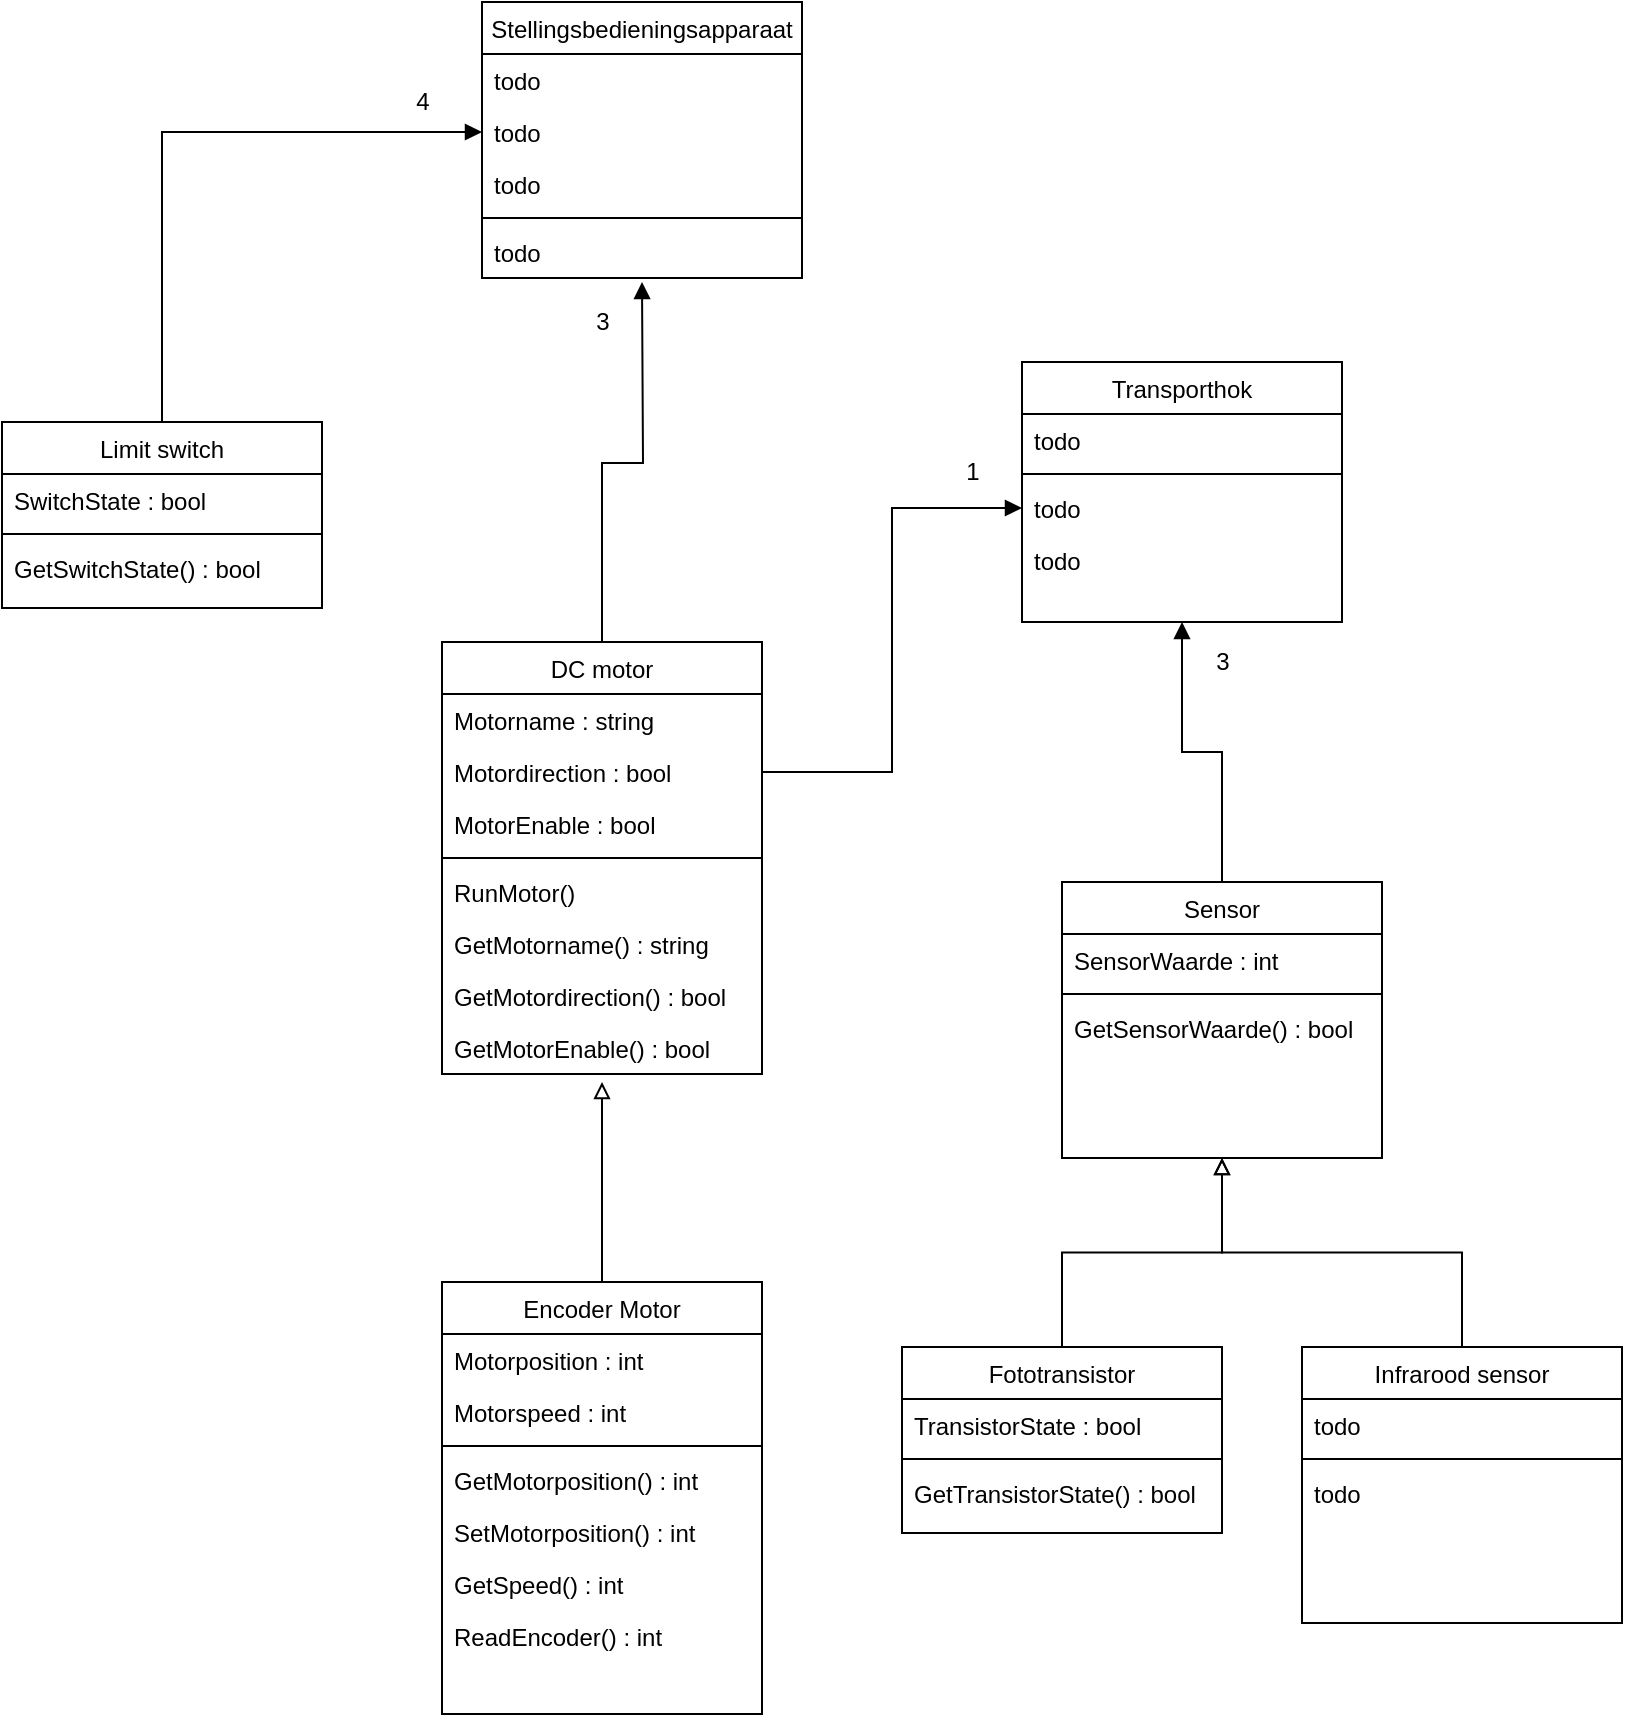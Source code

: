 <mxfile version="20.8.10" type="device"><diagram id="C5RBs43oDa-KdzZeNtuy" name="Page-1"><mxGraphModel dx="2140" dy="786" grid="1" gridSize="10" guides="1" tooltips="1" connect="1" arrows="1" fold="1" page="1" pageScale="1" pageWidth="827" pageHeight="1169" math="0" shadow="0"><root><mxCell id="WIyWlLk6GJQsqaUBKTNV-0"/><mxCell id="WIyWlLk6GJQsqaUBKTNV-1" parent="WIyWlLk6GJQsqaUBKTNV-0"/><mxCell id="zkfFHV4jXpPFQw0GAbJ--0" value="Stellingsbedieningsapparaat" style="swimlane;fontStyle=0;align=center;verticalAlign=top;childLayout=stackLayout;horizontal=1;startSize=26;horizontalStack=0;resizeParent=1;resizeLast=0;collapsible=1;marginBottom=0;rounded=0;shadow=0;strokeWidth=1;" parent="WIyWlLk6GJQsqaUBKTNV-1" vertex="1"><mxGeometry x="220" y="110" width="160" height="138" as="geometry"><mxRectangle x="230" y="140" width="160" height="26" as="alternateBounds"/></mxGeometry></mxCell><mxCell id="zkfFHV4jXpPFQw0GAbJ--1" value="todo" style="text;align=left;verticalAlign=top;spacingLeft=4;spacingRight=4;overflow=hidden;rotatable=0;points=[[0,0.5],[1,0.5]];portConstraint=eastwest;" parent="zkfFHV4jXpPFQw0GAbJ--0" vertex="1"><mxGeometry y="26" width="160" height="26" as="geometry"/></mxCell><mxCell id="zkfFHV4jXpPFQw0GAbJ--2" value="todo" style="text;align=left;verticalAlign=top;spacingLeft=4;spacingRight=4;overflow=hidden;rotatable=0;points=[[0,0.5],[1,0.5]];portConstraint=eastwest;rounded=0;shadow=0;html=0;" parent="zkfFHV4jXpPFQw0GAbJ--0" vertex="1"><mxGeometry y="52" width="160" height="26" as="geometry"/></mxCell><mxCell id="zkfFHV4jXpPFQw0GAbJ--3" value="todo" style="text;align=left;verticalAlign=top;spacingLeft=4;spacingRight=4;overflow=hidden;rotatable=0;points=[[0,0.5],[1,0.5]];portConstraint=eastwest;rounded=0;shadow=0;html=0;" parent="zkfFHV4jXpPFQw0GAbJ--0" vertex="1"><mxGeometry y="78" width="160" height="26" as="geometry"/></mxCell><mxCell id="zkfFHV4jXpPFQw0GAbJ--4" value="" style="line;html=1;strokeWidth=1;align=left;verticalAlign=middle;spacingTop=-1;spacingLeft=3;spacingRight=3;rotatable=0;labelPosition=right;points=[];portConstraint=eastwest;" parent="zkfFHV4jXpPFQw0GAbJ--0" vertex="1"><mxGeometry y="104" width="160" height="8" as="geometry"/></mxCell><mxCell id="zkfFHV4jXpPFQw0GAbJ--5" value="todo" style="text;align=left;verticalAlign=top;spacingLeft=4;spacingRight=4;overflow=hidden;rotatable=0;points=[[0,0.5],[1,0.5]];portConstraint=eastwest;" parent="zkfFHV4jXpPFQw0GAbJ--0" vertex="1"><mxGeometry y="112" width="160" height="26" as="geometry"/></mxCell><mxCell id="7FUaMS10MXMsyxAI8CYH-50" style="edgeStyle=orthogonalEdgeStyle;rounded=0;orthogonalLoop=1;jettySize=auto;html=1;exitX=0.5;exitY=0;exitDx=0;exitDy=0;endArrow=block;endFill=1;" edge="1" parent="WIyWlLk6GJQsqaUBKTNV-1" source="7FUaMS10MXMsyxAI8CYH-20"><mxGeometry relative="1" as="geometry"><mxPoint x="300" y="250" as="targetPoint"/></mxGeometry></mxCell><mxCell id="7FUaMS10MXMsyxAI8CYH-20" value="DC motor" style="swimlane;fontStyle=0;align=center;verticalAlign=top;childLayout=stackLayout;horizontal=1;startSize=26;horizontalStack=0;resizeParent=1;resizeLast=0;collapsible=1;marginBottom=0;rounded=0;shadow=0;strokeWidth=1;" vertex="1" parent="WIyWlLk6GJQsqaUBKTNV-1"><mxGeometry x="200" y="430" width="160" height="216" as="geometry"><mxRectangle x="130" y="380" width="160" height="26" as="alternateBounds"/></mxGeometry></mxCell><mxCell id="7FUaMS10MXMsyxAI8CYH-21" value="Motorname : string" style="text;align=left;verticalAlign=top;spacingLeft=4;spacingRight=4;overflow=hidden;rotatable=0;points=[[0,0.5],[1,0.5]];portConstraint=eastwest;" vertex="1" parent="7FUaMS10MXMsyxAI8CYH-20"><mxGeometry y="26" width="160" height="26" as="geometry"/></mxCell><mxCell id="7FUaMS10MXMsyxAI8CYH-31" value="Motordirection : bool" style="text;align=left;verticalAlign=top;spacingLeft=4;spacingRight=4;overflow=hidden;rotatable=0;points=[[0,0.5],[1,0.5]];portConstraint=eastwest;rounded=0;shadow=0;html=0;" vertex="1" parent="7FUaMS10MXMsyxAI8CYH-20"><mxGeometry y="52" width="160" height="26" as="geometry"/></mxCell><mxCell id="7FUaMS10MXMsyxAI8CYH-41" value="MotorEnable : bool" style="text;align=left;verticalAlign=top;spacingLeft=4;spacingRight=4;overflow=hidden;rotatable=0;points=[[0,0.5],[1,0.5]];portConstraint=eastwest;rounded=0;shadow=0;html=0;" vertex="1" parent="7FUaMS10MXMsyxAI8CYH-20"><mxGeometry y="78" width="160" height="26" as="geometry"/></mxCell><mxCell id="7FUaMS10MXMsyxAI8CYH-23" value="" style="line;html=1;strokeWidth=1;align=left;verticalAlign=middle;spacingTop=-1;spacingLeft=3;spacingRight=3;rotatable=0;labelPosition=right;points=[];portConstraint=eastwest;" vertex="1" parent="7FUaMS10MXMsyxAI8CYH-20"><mxGeometry y="104" width="160" height="8" as="geometry"/></mxCell><mxCell id="7FUaMS10MXMsyxAI8CYH-25" value="RunMotor()" style="text;align=left;verticalAlign=top;spacingLeft=4;spacingRight=4;overflow=hidden;rotatable=0;points=[[0,0.5],[1,0.5]];portConstraint=eastwest;" vertex="1" parent="7FUaMS10MXMsyxAI8CYH-20"><mxGeometry y="112" width="160" height="26" as="geometry"/></mxCell><mxCell id="7FUaMS10MXMsyxAI8CYH-27" value="GetMotorname() : string" style="text;align=left;verticalAlign=top;spacingLeft=4;spacingRight=4;overflow=hidden;rotatable=0;points=[[0,0.5],[1,0.5]];portConstraint=eastwest;" vertex="1" parent="7FUaMS10MXMsyxAI8CYH-20"><mxGeometry y="138" width="160" height="26" as="geometry"/></mxCell><mxCell id="7FUaMS10MXMsyxAI8CYH-42" value="GetMotordirection() : bool" style="text;align=left;verticalAlign=top;spacingLeft=4;spacingRight=4;overflow=hidden;rotatable=0;points=[[0,0.5],[1,0.5]];portConstraint=eastwest;" vertex="1" parent="7FUaMS10MXMsyxAI8CYH-20"><mxGeometry y="164" width="160" height="26" as="geometry"/></mxCell><mxCell id="7FUaMS10MXMsyxAI8CYH-34" value="GetMotorEnable() : bool" style="text;align=left;verticalAlign=top;spacingLeft=4;spacingRight=4;overflow=hidden;rotatable=0;points=[[0,0.5],[1,0.5]];portConstraint=eastwest;" vertex="1" parent="7FUaMS10MXMsyxAI8CYH-20"><mxGeometry y="190" width="160" height="26" as="geometry"/></mxCell><mxCell id="7FUaMS10MXMsyxAI8CYH-29" value="Encoder Motor" style="swimlane;fontStyle=0;align=center;verticalAlign=top;childLayout=stackLayout;horizontal=1;startSize=26;horizontalStack=0;resizeParent=1;resizeLast=0;collapsible=1;marginBottom=0;rounded=0;shadow=0;strokeWidth=1;" vertex="1" parent="WIyWlLk6GJQsqaUBKTNV-1"><mxGeometry x="200" y="750" width="160" height="216" as="geometry"><mxRectangle x="130" y="380" width="160" height="26" as="alternateBounds"/></mxGeometry></mxCell><mxCell id="7FUaMS10MXMsyxAI8CYH-30" value="Motorposition : int" style="text;align=left;verticalAlign=top;spacingLeft=4;spacingRight=4;overflow=hidden;rotatable=0;points=[[0,0.5],[1,0.5]];portConstraint=eastwest;" vertex="1" parent="7FUaMS10MXMsyxAI8CYH-29"><mxGeometry y="26" width="160" height="26" as="geometry"/></mxCell><mxCell id="7FUaMS10MXMsyxAI8CYH-40" value="Motorspeed : int" style="text;align=left;verticalAlign=top;spacingLeft=4;spacingRight=4;overflow=hidden;rotatable=0;points=[[0,0.5],[1,0.5]];portConstraint=eastwest;rounded=0;shadow=0;html=0;" vertex="1" parent="7FUaMS10MXMsyxAI8CYH-29"><mxGeometry y="52" width="160" height="26" as="geometry"/></mxCell><mxCell id="7FUaMS10MXMsyxAI8CYH-32" value="" style="line;html=1;strokeWidth=1;align=left;verticalAlign=middle;spacingTop=-1;spacingLeft=3;spacingRight=3;rotatable=0;labelPosition=right;points=[];portConstraint=eastwest;" vertex="1" parent="7FUaMS10MXMsyxAI8CYH-29"><mxGeometry y="78" width="160" height="8" as="geometry"/></mxCell><mxCell id="7FUaMS10MXMsyxAI8CYH-38" value="GetMotorposition() : int" style="text;align=left;verticalAlign=top;spacingLeft=4;spacingRight=4;overflow=hidden;rotatable=0;points=[[0,0.5],[1,0.5]];portConstraint=eastwest;" vertex="1" parent="7FUaMS10MXMsyxAI8CYH-29"><mxGeometry y="86" width="160" height="26" as="geometry"/></mxCell><mxCell id="7FUaMS10MXMsyxAI8CYH-33" value="SetMotorposition() : int" style="text;align=left;verticalAlign=top;spacingLeft=4;spacingRight=4;overflow=hidden;rotatable=0;points=[[0,0.5],[1,0.5]];portConstraint=eastwest;" vertex="1" parent="7FUaMS10MXMsyxAI8CYH-29"><mxGeometry y="112" width="160" height="26" as="geometry"/></mxCell><mxCell id="7FUaMS10MXMsyxAI8CYH-28" value="GetSpeed() : int" style="text;align=left;verticalAlign=top;spacingLeft=4;spacingRight=4;overflow=hidden;rotatable=0;points=[[0,0.5],[1,0.5]];portConstraint=eastwest;" vertex="1" parent="7FUaMS10MXMsyxAI8CYH-29"><mxGeometry y="138" width="160" height="26" as="geometry"/></mxCell><mxCell id="7FUaMS10MXMsyxAI8CYH-37" value="ReadEncoder() : int" style="text;align=left;verticalAlign=top;spacingLeft=4;spacingRight=4;overflow=hidden;rotatable=0;points=[[0,0.5],[1,0.5]];portConstraint=eastwest;" vertex="1" parent="7FUaMS10MXMsyxAI8CYH-29"><mxGeometry y="164" width="160" height="26" as="geometry"/></mxCell><mxCell id="7FUaMS10MXMsyxAI8CYH-36" style="edgeStyle=orthogonalEdgeStyle;rounded=0;orthogonalLoop=1;jettySize=auto;html=1;exitX=0.5;exitY=0;exitDx=0;exitDy=0;endArrow=block;endFill=0;" edge="1" parent="WIyWlLk6GJQsqaUBKTNV-1" source="7FUaMS10MXMsyxAI8CYH-29"><mxGeometry relative="1" as="geometry"><mxPoint x="280" y="650" as="targetPoint"/></mxGeometry></mxCell><mxCell id="7FUaMS10MXMsyxAI8CYH-49" style="edgeStyle=orthogonalEdgeStyle;rounded=0;orthogonalLoop=1;jettySize=auto;html=1;exitX=0.5;exitY=0;exitDx=0;exitDy=0;entryX=0;entryY=0.5;entryDx=0;entryDy=0;endArrow=block;endFill=1;" edge="1" parent="WIyWlLk6GJQsqaUBKTNV-1" source="7FUaMS10MXMsyxAI8CYH-43" target="zkfFHV4jXpPFQw0GAbJ--2"><mxGeometry relative="1" as="geometry"/></mxCell><mxCell id="7FUaMS10MXMsyxAI8CYH-43" value="Limit switch" style="swimlane;fontStyle=0;align=center;verticalAlign=top;childLayout=stackLayout;horizontal=1;startSize=26;horizontalStack=0;resizeParent=1;resizeLast=0;collapsible=1;marginBottom=0;rounded=0;shadow=0;strokeWidth=1;" vertex="1" parent="WIyWlLk6GJQsqaUBKTNV-1"><mxGeometry x="-20" y="320" width="160" height="93" as="geometry"><mxRectangle x="130" y="380" width="160" height="26" as="alternateBounds"/></mxGeometry></mxCell><mxCell id="7FUaMS10MXMsyxAI8CYH-44" value="SwitchState : bool" style="text;align=left;verticalAlign=top;spacingLeft=4;spacingRight=4;overflow=hidden;rotatable=0;points=[[0,0.5],[1,0.5]];portConstraint=eastwest;" vertex="1" parent="7FUaMS10MXMsyxAI8CYH-43"><mxGeometry y="26" width="160" height="26" as="geometry"/></mxCell><mxCell id="7FUaMS10MXMsyxAI8CYH-46" value="" style="line;html=1;strokeWidth=1;align=left;verticalAlign=middle;spacingTop=-1;spacingLeft=3;spacingRight=3;rotatable=0;labelPosition=right;points=[];portConstraint=eastwest;" vertex="1" parent="7FUaMS10MXMsyxAI8CYH-43"><mxGeometry y="52" width="160" height="8" as="geometry"/></mxCell><mxCell id="7FUaMS10MXMsyxAI8CYH-48" value="GetSwitchState() : bool" style="text;align=left;verticalAlign=top;spacingLeft=4;spacingRight=4;overflow=hidden;rotatable=0;points=[[0,0.5],[1,0.5]];portConstraint=eastwest;" vertex="1" parent="7FUaMS10MXMsyxAI8CYH-43"><mxGeometry y="60" width="160" height="26" as="geometry"/></mxCell><mxCell id="7FUaMS10MXMsyxAI8CYH-51" value="4" style="text;html=1;align=center;verticalAlign=middle;resizable=0;points=[];autosize=1;strokeColor=none;fillColor=none;" vertex="1" parent="WIyWlLk6GJQsqaUBKTNV-1"><mxGeometry x="175" y="145" width="30" height="30" as="geometry"/></mxCell><mxCell id="7FUaMS10MXMsyxAI8CYH-52" value="3" style="text;html=1;align=center;verticalAlign=middle;resizable=0;points=[];autosize=1;strokeColor=none;fillColor=none;" vertex="1" parent="WIyWlLk6GJQsqaUBKTNV-1"><mxGeometry x="265" y="255" width="30" height="30" as="geometry"/></mxCell><mxCell id="7FUaMS10MXMsyxAI8CYH-53" value="Transporthok" style="swimlane;fontStyle=0;align=center;verticalAlign=top;childLayout=stackLayout;horizontal=1;startSize=26;horizontalStack=0;resizeParent=1;resizeLast=0;collapsible=1;marginBottom=0;rounded=0;shadow=0;strokeWidth=1;" vertex="1" parent="WIyWlLk6GJQsqaUBKTNV-1"><mxGeometry x="490" y="290" width="160" height="130" as="geometry"><mxRectangle x="550" y="140" width="160" height="26" as="alternateBounds"/></mxGeometry></mxCell><mxCell id="7FUaMS10MXMsyxAI8CYH-54" value="todo" style="text;align=left;verticalAlign=top;spacingLeft=4;spacingRight=4;overflow=hidden;rotatable=0;points=[[0,0.5],[1,0.5]];portConstraint=eastwest;" vertex="1" parent="7FUaMS10MXMsyxAI8CYH-53"><mxGeometry y="26" width="160" height="26" as="geometry"/></mxCell><mxCell id="7FUaMS10MXMsyxAI8CYH-59" value="" style="line;html=1;strokeWidth=1;align=left;verticalAlign=middle;spacingTop=-1;spacingLeft=3;spacingRight=3;rotatable=0;labelPosition=right;points=[];portConstraint=eastwest;" vertex="1" parent="7FUaMS10MXMsyxAI8CYH-53"><mxGeometry y="52" width="160" height="8" as="geometry"/></mxCell><mxCell id="7FUaMS10MXMsyxAI8CYH-60" value="todo" style="text;align=left;verticalAlign=top;spacingLeft=4;spacingRight=4;overflow=hidden;rotatable=0;points=[[0,0.5],[1,0.5]];portConstraint=eastwest;" vertex="1" parent="7FUaMS10MXMsyxAI8CYH-53"><mxGeometry y="60" width="160" height="26" as="geometry"/></mxCell><mxCell id="7FUaMS10MXMsyxAI8CYH-61" value="todo" style="text;align=left;verticalAlign=top;spacingLeft=4;spacingRight=4;overflow=hidden;rotatable=0;points=[[0,0.5],[1,0.5]];portConstraint=eastwest;" vertex="1" parent="7FUaMS10MXMsyxAI8CYH-53"><mxGeometry y="86" width="160" height="26" as="geometry"/></mxCell><mxCell id="7FUaMS10MXMsyxAI8CYH-62" style="edgeStyle=orthogonalEdgeStyle;rounded=0;orthogonalLoop=1;jettySize=auto;html=1;exitX=1;exitY=0.5;exitDx=0;exitDy=0;entryX=0;entryY=0.5;entryDx=0;entryDy=0;endArrow=block;endFill=1;" edge="1" parent="WIyWlLk6GJQsqaUBKTNV-1" source="7FUaMS10MXMsyxAI8CYH-31" target="7FUaMS10MXMsyxAI8CYH-60"><mxGeometry relative="1" as="geometry"><mxPoint x="480" y="485" as="targetPoint"/></mxGeometry></mxCell><mxCell id="7FUaMS10MXMsyxAI8CYH-63" value="1" style="text;html=1;align=center;verticalAlign=middle;resizable=0;points=[];autosize=1;strokeColor=none;fillColor=none;" vertex="1" parent="WIyWlLk6GJQsqaUBKTNV-1"><mxGeometry x="450" y="330" width="30" height="30" as="geometry"/></mxCell><mxCell id="7FUaMS10MXMsyxAI8CYH-84" style="edgeStyle=orthogonalEdgeStyle;rounded=0;orthogonalLoop=1;jettySize=auto;html=1;exitX=0.5;exitY=0;exitDx=0;exitDy=0;entryX=0.5;entryY=1;entryDx=0;entryDy=0;endArrow=block;endFill=0;" edge="1" parent="WIyWlLk6GJQsqaUBKTNV-1" source="7FUaMS10MXMsyxAI8CYH-64" target="7FUaMS10MXMsyxAI8CYH-78"><mxGeometry relative="1" as="geometry"/></mxCell><mxCell id="7FUaMS10MXMsyxAI8CYH-64" value="Fototransistor" style="swimlane;fontStyle=0;align=center;verticalAlign=top;childLayout=stackLayout;horizontal=1;startSize=26;horizontalStack=0;resizeParent=1;resizeLast=0;collapsible=1;marginBottom=0;rounded=0;shadow=0;strokeWidth=1;" vertex="1" parent="WIyWlLk6GJQsqaUBKTNV-1"><mxGeometry x="430" y="782.5" width="160" height="93" as="geometry"><mxRectangle x="130" y="380" width="160" height="26" as="alternateBounds"/></mxGeometry></mxCell><mxCell id="7FUaMS10MXMsyxAI8CYH-69" value="TransistorState : bool" style="text;align=left;verticalAlign=top;spacingLeft=4;spacingRight=4;overflow=hidden;rotatable=0;points=[[0,0.5],[1,0.5]];portConstraint=eastwest;" vertex="1" parent="7FUaMS10MXMsyxAI8CYH-64"><mxGeometry y="26" width="160" height="26" as="geometry"/></mxCell><mxCell id="7FUaMS10MXMsyxAI8CYH-66" value="" style="line;html=1;strokeWidth=1;align=left;verticalAlign=middle;spacingTop=-1;spacingLeft=3;spacingRight=3;rotatable=0;labelPosition=right;points=[];portConstraint=eastwest;" vertex="1" parent="7FUaMS10MXMsyxAI8CYH-64"><mxGeometry y="52" width="160" height="8" as="geometry"/></mxCell><mxCell id="7FUaMS10MXMsyxAI8CYH-67" value="GetTransistorState() : bool" style="text;align=left;verticalAlign=top;spacingLeft=4;spacingRight=4;overflow=hidden;rotatable=0;points=[[0,0.5],[1,0.5]];portConstraint=eastwest;" vertex="1" parent="7FUaMS10MXMsyxAI8CYH-64"><mxGeometry y="60" width="160" height="26" as="geometry"/></mxCell><mxCell id="7FUaMS10MXMsyxAI8CYH-85" style="edgeStyle=orthogonalEdgeStyle;rounded=0;orthogonalLoop=1;jettySize=auto;html=1;exitX=0.5;exitY=0;exitDx=0;exitDy=0;entryX=0.5;entryY=1;entryDx=0;entryDy=0;endArrow=block;endFill=0;" edge="1" parent="WIyWlLk6GJQsqaUBKTNV-1" source="7FUaMS10MXMsyxAI8CYH-72" target="7FUaMS10MXMsyxAI8CYH-78"><mxGeometry relative="1" as="geometry"/></mxCell><mxCell id="7FUaMS10MXMsyxAI8CYH-72" value="Infrarood sensor" style="swimlane;fontStyle=0;align=center;verticalAlign=top;childLayout=stackLayout;horizontal=1;startSize=26;horizontalStack=0;resizeParent=1;resizeLast=0;collapsible=1;marginBottom=0;rounded=0;shadow=0;strokeWidth=1;" vertex="1" parent="WIyWlLk6GJQsqaUBKTNV-1"><mxGeometry x="630" y="782.5" width="160" height="138" as="geometry"><mxRectangle x="130" y="380" width="160" height="26" as="alternateBounds"/></mxGeometry></mxCell><mxCell id="7FUaMS10MXMsyxAI8CYH-73" value="todo" style="text;align=left;verticalAlign=top;spacingLeft=4;spacingRight=4;overflow=hidden;rotatable=0;points=[[0,0.5],[1,0.5]];portConstraint=eastwest;" vertex="1" parent="7FUaMS10MXMsyxAI8CYH-72"><mxGeometry y="26" width="160" height="26" as="geometry"/></mxCell><mxCell id="7FUaMS10MXMsyxAI8CYH-75" value="" style="line;html=1;strokeWidth=1;align=left;verticalAlign=middle;spacingTop=-1;spacingLeft=3;spacingRight=3;rotatable=0;labelPosition=right;points=[];portConstraint=eastwest;" vertex="1" parent="7FUaMS10MXMsyxAI8CYH-72"><mxGeometry y="52" width="160" height="8" as="geometry"/></mxCell><mxCell id="7FUaMS10MXMsyxAI8CYH-76" value="todo" style="text;align=left;verticalAlign=top;spacingLeft=4;spacingRight=4;overflow=hidden;rotatable=0;points=[[0,0.5],[1,0.5]];portConstraint=eastwest;" vertex="1" parent="7FUaMS10MXMsyxAI8CYH-72"><mxGeometry y="60" width="160" height="26" as="geometry"/></mxCell><mxCell id="7FUaMS10MXMsyxAI8CYH-86" style="edgeStyle=orthogonalEdgeStyle;rounded=0;orthogonalLoop=1;jettySize=auto;html=1;exitX=0.5;exitY=0;exitDx=0;exitDy=0;entryX=0.5;entryY=1;entryDx=0;entryDy=0;endArrow=block;endFill=1;" edge="1" parent="WIyWlLk6GJQsqaUBKTNV-1" source="7FUaMS10MXMsyxAI8CYH-78" target="7FUaMS10MXMsyxAI8CYH-53"><mxGeometry relative="1" as="geometry"/></mxCell><mxCell id="7FUaMS10MXMsyxAI8CYH-78" value="Sensor" style="swimlane;fontStyle=0;align=center;verticalAlign=top;childLayout=stackLayout;horizontal=1;startSize=26;horizontalStack=0;resizeParent=1;resizeLast=0;collapsible=1;marginBottom=0;rounded=0;shadow=0;strokeWidth=1;" vertex="1" parent="WIyWlLk6GJQsqaUBKTNV-1"><mxGeometry x="510" y="550" width="160" height="138" as="geometry"><mxRectangle x="130" y="380" width="160" height="26" as="alternateBounds"/></mxGeometry></mxCell><mxCell id="7FUaMS10MXMsyxAI8CYH-79" value="SensorWaarde : int" style="text;align=left;verticalAlign=top;spacingLeft=4;spacingRight=4;overflow=hidden;rotatable=0;points=[[0,0.5],[1,0.5]];portConstraint=eastwest;" vertex="1" parent="7FUaMS10MXMsyxAI8CYH-78"><mxGeometry y="26" width="160" height="26" as="geometry"/></mxCell><mxCell id="7FUaMS10MXMsyxAI8CYH-81" value="" style="line;html=1;strokeWidth=1;align=left;verticalAlign=middle;spacingTop=-1;spacingLeft=3;spacingRight=3;rotatable=0;labelPosition=right;points=[];portConstraint=eastwest;" vertex="1" parent="7FUaMS10MXMsyxAI8CYH-78"><mxGeometry y="52" width="160" height="8" as="geometry"/></mxCell><mxCell id="7FUaMS10MXMsyxAI8CYH-83" value="GetSensorWaarde() : bool" style="text;align=left;verticalAlign=top;spacingLeft=4;spacingRight=4;overflow=hidden;rotatable=0;points=[[0,0.5],[1,0.5]];portConstraint=eastwest;" vertex="1" parent="7FUaMS10MXMsyxAI8CYH-78"><mxGeometry y="60" width="160" height="26" as="geometry"/></mxCell><mxCell id="7FUaMS10MXMsyxAI8CYH-87" value="3" style="text;html=1;align=center;verticalAlign=middle;resizable=0;points=[];autosize=1;strokeColor=none;fillColor=none;" vertex="1" parent="WIyWlLk6GJQsqaUBKTNV-1"><mxGeometry x="575" y="425" width="30" height="30" as="geometry"/></mxCell></root></mxGraphModel></diagram></mxfile>